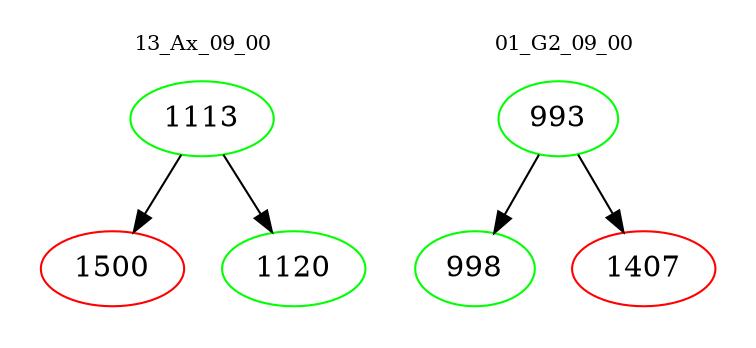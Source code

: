 digraph{
subgraph cluster_0 {
color = white
label = "13_Ax_09_00";
fontsize=10;
T0_1113 [label="1113", color="green"]
T0_1113 -> T0_1500 [color="black"]
T0_1500 [label="1500", color="red"]
T0_1113 -> T0_1120 [color="black"]
T0_1120 [label="1120", color="green"]
}
subgraph cluster_1 {
color = white
label = "01_G2_09_00";
fontsize=10;
T1_993 [label="993", color="green"]
T1_993 -> T1_998 [color="black"]
T1_998 [label="998", color="green"]
T1_993 -> T1_1407 [color="black"]
T1_1407 [label="1407", color="red"]
}
}

